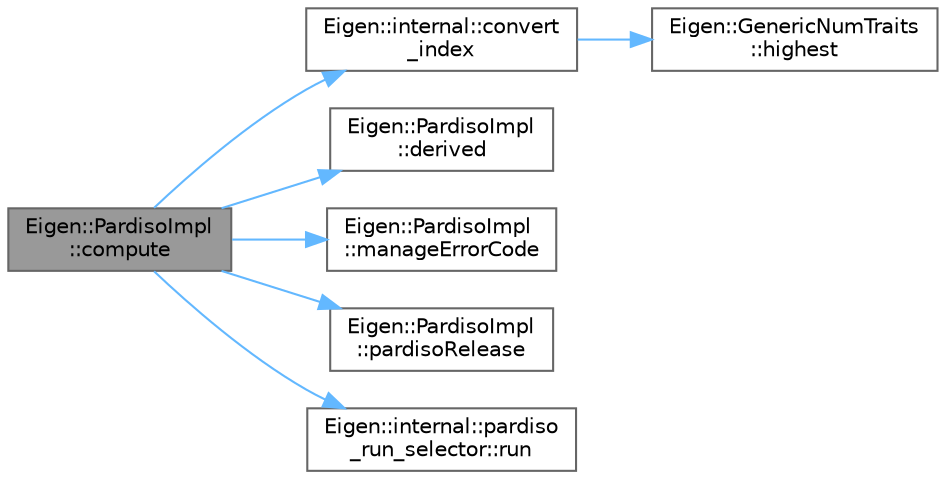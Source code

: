 digraph "Eigen::PardisoImpl::compute"
{
 // LATEX_PDF_SIZE
  bgcolor="transparent";
  edge [fontname=Helvetica,fontsize=10,labelfontname=Helvetica,labelfontsize=10];
  node [fontname=Helvetica,fontsize=10,shape=box,height=0.2,width=0.4];
  rankdir="LR";
  Node1 [id="Node000001",label="Eigen::PardisoImpl\l::compute",height=0.2,width=0.4,color="gray40", fillcolor="grey60", style="filled", fontcolor="black",tooltip=" "];
  Node1 -> Node2 [id="edge1_Node000001_Node000002",color="steelblue1",style="solid",tooltip=" "];
  Node2 [id="Node000002",label="Eigen::internal::convert\l_index",height=0.2,width=0.4,color="grey40", fillcolor="white", style="filled",URL="$namespace_eigen_1_1internal.html#a66f17ef65b1821965dcb8ad9a660b064",tooltip=" "];
  Node2 -> Node3 [id="edge2_Node000002_Node000003",color="steelblue1",style="solid",tooltip=" "];
  Node3 [id="Node000003",label="Eigen::GenericNumTraits\l::highest",height=0.2,width=0.4,color="grey40", fillcolor="white", style="filled",URL="$struct_eigen_1_1_generic_num_traits.html#a65bdb77320d731419c061b91b8c4c5be",tooltip=" "];
  Node1 -> Node4 [id="edge3_Node000001_Node000004",color="steelblue1",style="solid",tooltip=" "];
  Node4 [id="Node000004",label="Eigen::PardisoImpl\l::derived",height=0.2,width=0.4,color="grey40", fillcolor="white", style="filled",URL="$class_eigen_1_1_pardiso_impl.html#ac8c149c121511c2f7e00a4b83d8b6791",tooltip=" "];
  Node1 -> Node5 [id="edge4_Node000001_Node000005",color="steelblue1",style="solid",tooltip=" "];
  Node5 [id="Node000005",label="Eigen::PardisoImpl\l::manageErrorCode",height=0.2,width=0.4,color="grey40", fillcolor="white", style="filled",URL="$class_eigen_1_1_pardiso_impl.html#ad34dfcda0a66d31a68b12bb8fc28f504",tooltip=" "];
  Node1 -> Node6 [id="edge5_Node000001_Node000006",color="steelblue1",style="solid",tooltip=" "];
  Node6 [id="Node000006",label="Eigen::PardisoImpl\l::pardisoRelease",height=0.2,width=0.4,color="grey40", fillcolor="white", style="filled",URL="$class_eigen_1_1_pardiso_impl.html#aa480e5ca316d25bb2b556ed5473ab0de",tooltip=" "];
  Node1 -> Node7 [id="edge6_Node000001_Node000007",color="steelblue1",style="solid",tooltip=" "];
  Node7 [id="Node000007",label="Eigen::internal::pardiso\l_run_selector::run",height=0.2,width=0.4,color="grey40", fillcolor="white", style="filled",URL="$struct_eigen_1_1internal_1_1pardiso__run__selector.html#ab9b3df198fa7a73ed2fd7b3a968060a2",tooltip=" "];
}
